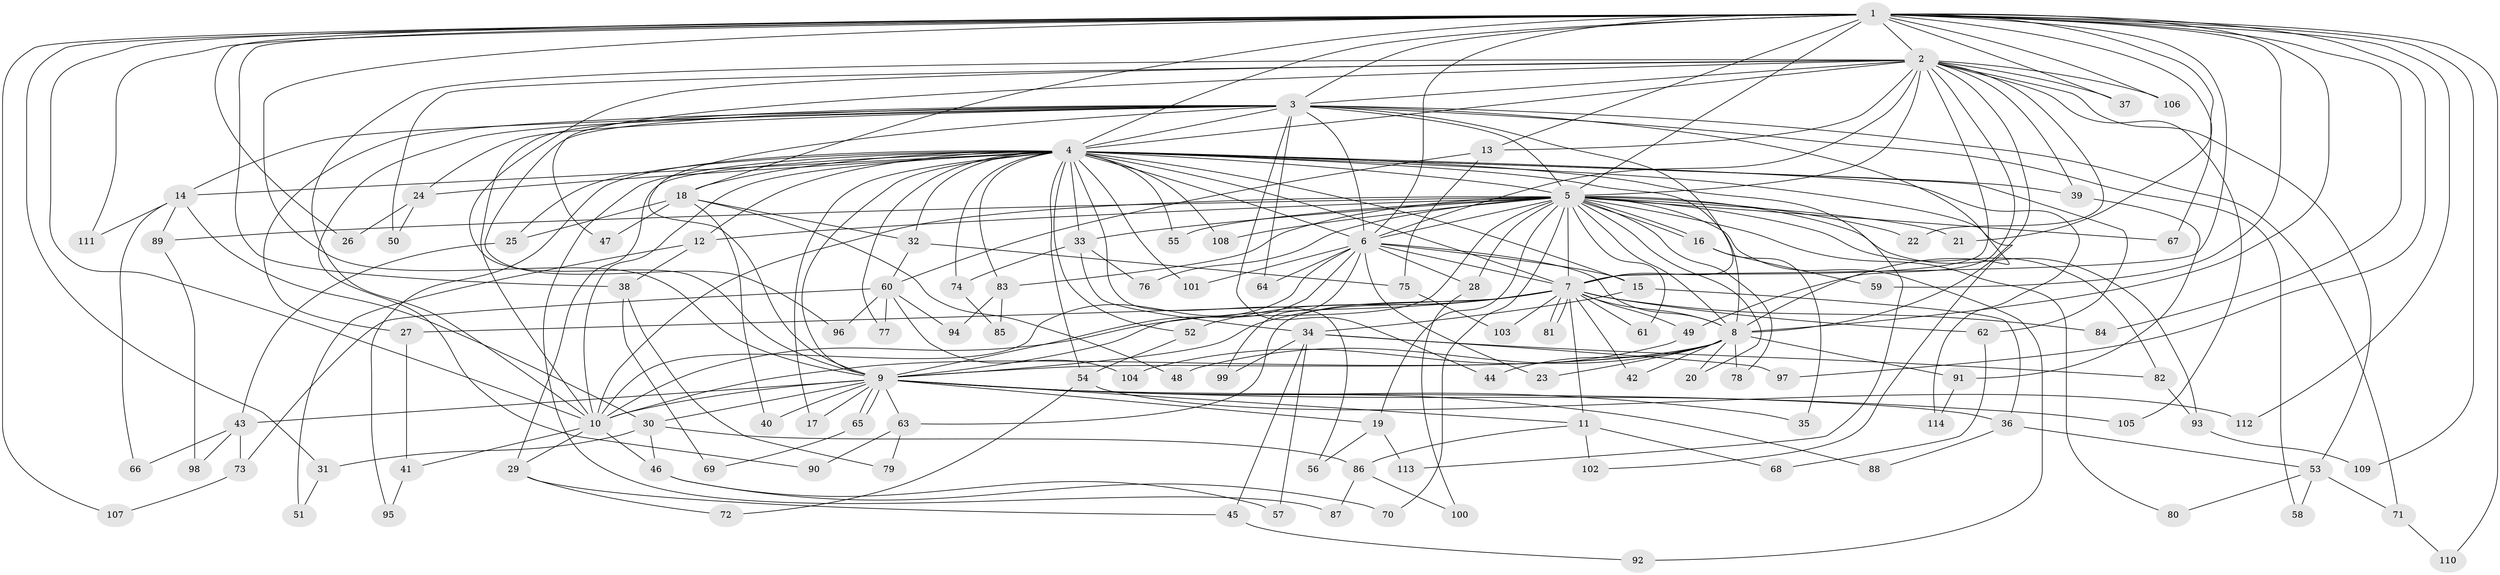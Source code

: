 // coarse degree distribution, {14: 0.017543859649122806, 15: 0.03508771929824561, 27: 0.017543859649122806, 26: 0.017543859649122806, 12: 0.017543859649122806, 16: 0.017543859649122806, 19: 0.017543859649122806, 10: 0.03508771929824561, 5: 0.10526315789473684, 6: 0.05263157894736842, 11: 0.017543859649122806, 3: 0.10526315789473684, 2: 0.3684210526315789, 4: 0.12280701754385964, 7: 0.03508771929824561, 1: 0.017543859649122806}
// Generated by graph-tools (version 1.1) at 2025/43/03/06/25 01:43:19]
// undirected, 114 vertices, 253 edges
graph export_dot {
graph [start="1"]
  node [color=gray90,style=filled];
  1;
  2;
  3;
  4;
  5;
  6;
  7;
  8;
  9;
  10;
  11;
  12;
  13;
  14;
  15;
  16;
  17;
  18;
  19;
  20;
  21;
  22;
  23;
  24;
  25;
  26;
  27;
  28;
  29;
  30;
  31;
  32;
  33;
  34;
  35;
  36;
  37;
  38;
  39;
  40;
  41;
  42;
  43;
  44;
  45;
  46;
  47;
  48;
  49;
  50;
  51;
  52;
  53;
  54;
  55;
  56;
  57;
  58;
  59;
  60;
  61;
  62;
  63;
  64;
  65;
  66;
  67;
  68;
  69;
  70;
  71;
  72;
  73;
  74;
  75;
  76;
  77;
  78;
  79;
  80;
  81;
  82;
  83;
  84;
  85;
  86;
  87;
  88;
  89;
  90;
  91;
  92;
  93;
  94;
  95;
  96;
  97;
  98;
  99;
  100;
  101;
  102;
  103;
  104;
  105;
  106;
  107;
  108;
  109;
  110;
  111;
  112;
  113;
  114;
  1 -- 2;
  1 -- 3;
  1 -- 4;
  1 -- 5;
  1 -- 6;
  1 -- 7;
  1 -- 8;
  1 -- 9;
  1 -- 10;
  1 -- 13;
  1 -- 18;
  1 -- 21;
  1 -- 26;
  1 -- 31;
  1 -- 37;
  1 -- 38;
  1 -- 59;
  1 -- 67;
  1 -- 84;
  1 -- 97;
  1 -- 106;
  1 -- 107;
  1 -- 109;
  1 -- 110;
  1 -- 111;
  1 -- 112;
  2 -- 3;
  2 -- 4;
  2 -- 5;
  2 -- 6;
  2 -- 7;
  2 -- 8;
  2 -- 9;
  2 -- 10;
  2 -- 13;
  2 -- 22;
  2 -- 37;
  2 -- 39;
  2 -- 47;
  2 -- 49;
  2 -- 50;
  2 -- 53;
  2 -- 105;
  2 -- 106;
  3 -- 4;
  3 -- 5;
  3 -- 6;
  3 -- 7;
  3 -- 8;
  3 -- 9;
  3 -- 10;
  3 -- 14;
  3 -- 24;
  3 -- 27;
  3 -- 44;
  3 -- 58;
  3 -- 64;
  3 -- 71;
  3 -- 90;
  3 -- 96;
  4 -- 5;
  4 -- 6;
  4 -- 7;
  4 -- 8;
  4 -- 9;
  4 -- 10;
  4 -- 12;
  4 -- 14;
  4 -- 15;
  4 -- 17;
  4 -- 18;
  4 -- 24;
  4 -- 25;
  4 -- 29;
  4 -- 32;
  4 -- 33;
  4 -- 39;
  4 -- 52;
  4 -- 54;
  4 -- 55;
  4 -- 56;
  4 -- 62;
  4 -- 74;
  4 -- 77;
  4 -- 83;
  4 -- 87;
  4 -- 95;
  4 -- 101;
  4 -- 102;
  4 -- 108;
  4 -- 113;
  4 -- 114;
  5 -- 6;
  5 -- 7;
  5 -- 8;
  5 -- 9;
  5 -- 10;
  5 -- 12;
  5 -- 16;
  5 -- 16;
  5 -- 19;
  5 -- 20;
  5 -- 21;
  5 -- 22;
  5 -- 28;
  5 -- 33;
  5 -- 55;
  5 -- 61;
  5 -- 67;
  5 -- 70;
  5 -- 76;
  5 -- 78;
  5 -- 80;
  5 -- 82;
  5 -- 83;
  5 -- 89;
  5 -- 92;
  5 -- 93;
  5 -- 108;
  6 -- 7;
  6 -- 8;
  6 -- 9;
  6 -- 10;
  6 -- 15;
  6 -- 23;
  6 -- 28;
  6 -- 64;
  6 -- 99;
  6 -- 101;
  7 -- 8;
  7 -- 9;
  7 -- 10;
  7 -- 11;
  7 -- 27;
  7 -- 42;
  7 -- 49;
  7 -- 52;
  7 -- 61;
  7 -- 62;
  7 -- 63;
  7 -- 81;
  7 -- 81;
  7 -- 84;
  7 -- 103;
  8 -- 9;
  8 -- 10;
  8 -- 20;
  8 -- 23;
  8 -- 42;
  8 -- 44;
  8 -- 48;
  8 -- 78;
  8 -- 91;
  9 -- 10;
  9 -- 11;
  9 -- 17;
  9 -- 19;
  9 -- 30;
  9 -- 35;
  9 -- 36;
  9 -- 40;
  9 -- 43;
  9 -- 63;
  9 -- 65;
  9 -- 65;
  9 -- 88;
  9 -- 105;
  10 -- 29;
  10 -- 41;
  10 -- 46;
  11 -- 68;
  11 -- 86;
  11 -- 102;
  12 -- 38;
  12 -- 51;
  13 -- 60;
  13 -- 75;
  14 -- 30;
  14 -- 66;
  14 -- 89;
  14 -- 111;
  15 -- 34;
  15 -- 36;
  16 -- 35;
  16 -- 59;
  18 -- 25;
  18 -- 32;
  18 -- 40;
  18 -- 47;
  18 -- 48;
  19 -- 56;
  19 -- 113;
  24 -- 26;
  24 -- 50;
  25 -- 43;
  27 -- 41;
  28 -- 100;
  29 -- 45;
  29 -- 72;
  30 -- 31;
  30 -- 46;
  30 -- 86;
  31 -- 51;
  32 -- 60;
  32 -- 75;
  33 -- 34;
  33 -- 74;
  33 -- 76;
  34 -- 45;
  34 -- 57;
  34 -- 82;
  34 -- 97;
  34 -- 99;
  36 -- 53;
  36 -- 88;
  38 -- 69;
  38 -- 79;
  39 -- 91;
  41 -- 95;
  43 -- 66;
  43 -- 73;
  43 -- 98;
  45 -- 92;
  46 -- 57;
  46 -- 70;
  49 -- 104;
  52 -- 54;
  53 -- 58;
  53 -- 71;
  53 -- 80;
  54 -- 72;
  54 -- 112;
  60 -- 73;
  60 -- 77;
  60 -- 94;
  60 -- 96;
  60 -- 104;
  62 -- 68;
  63 -- 79;
  63 -- 90;
  65 -- 69;
  71 -- 110;
  73 -- 107;
  74 -- 85;
  75 -- 103;
  82 -- 93;
  83 -- 85;
  83 -- 94;
  86 -- 87;
  86 -- 100;
  89 -- 98;
  91 -- 114;
  93 -- 109;
}
